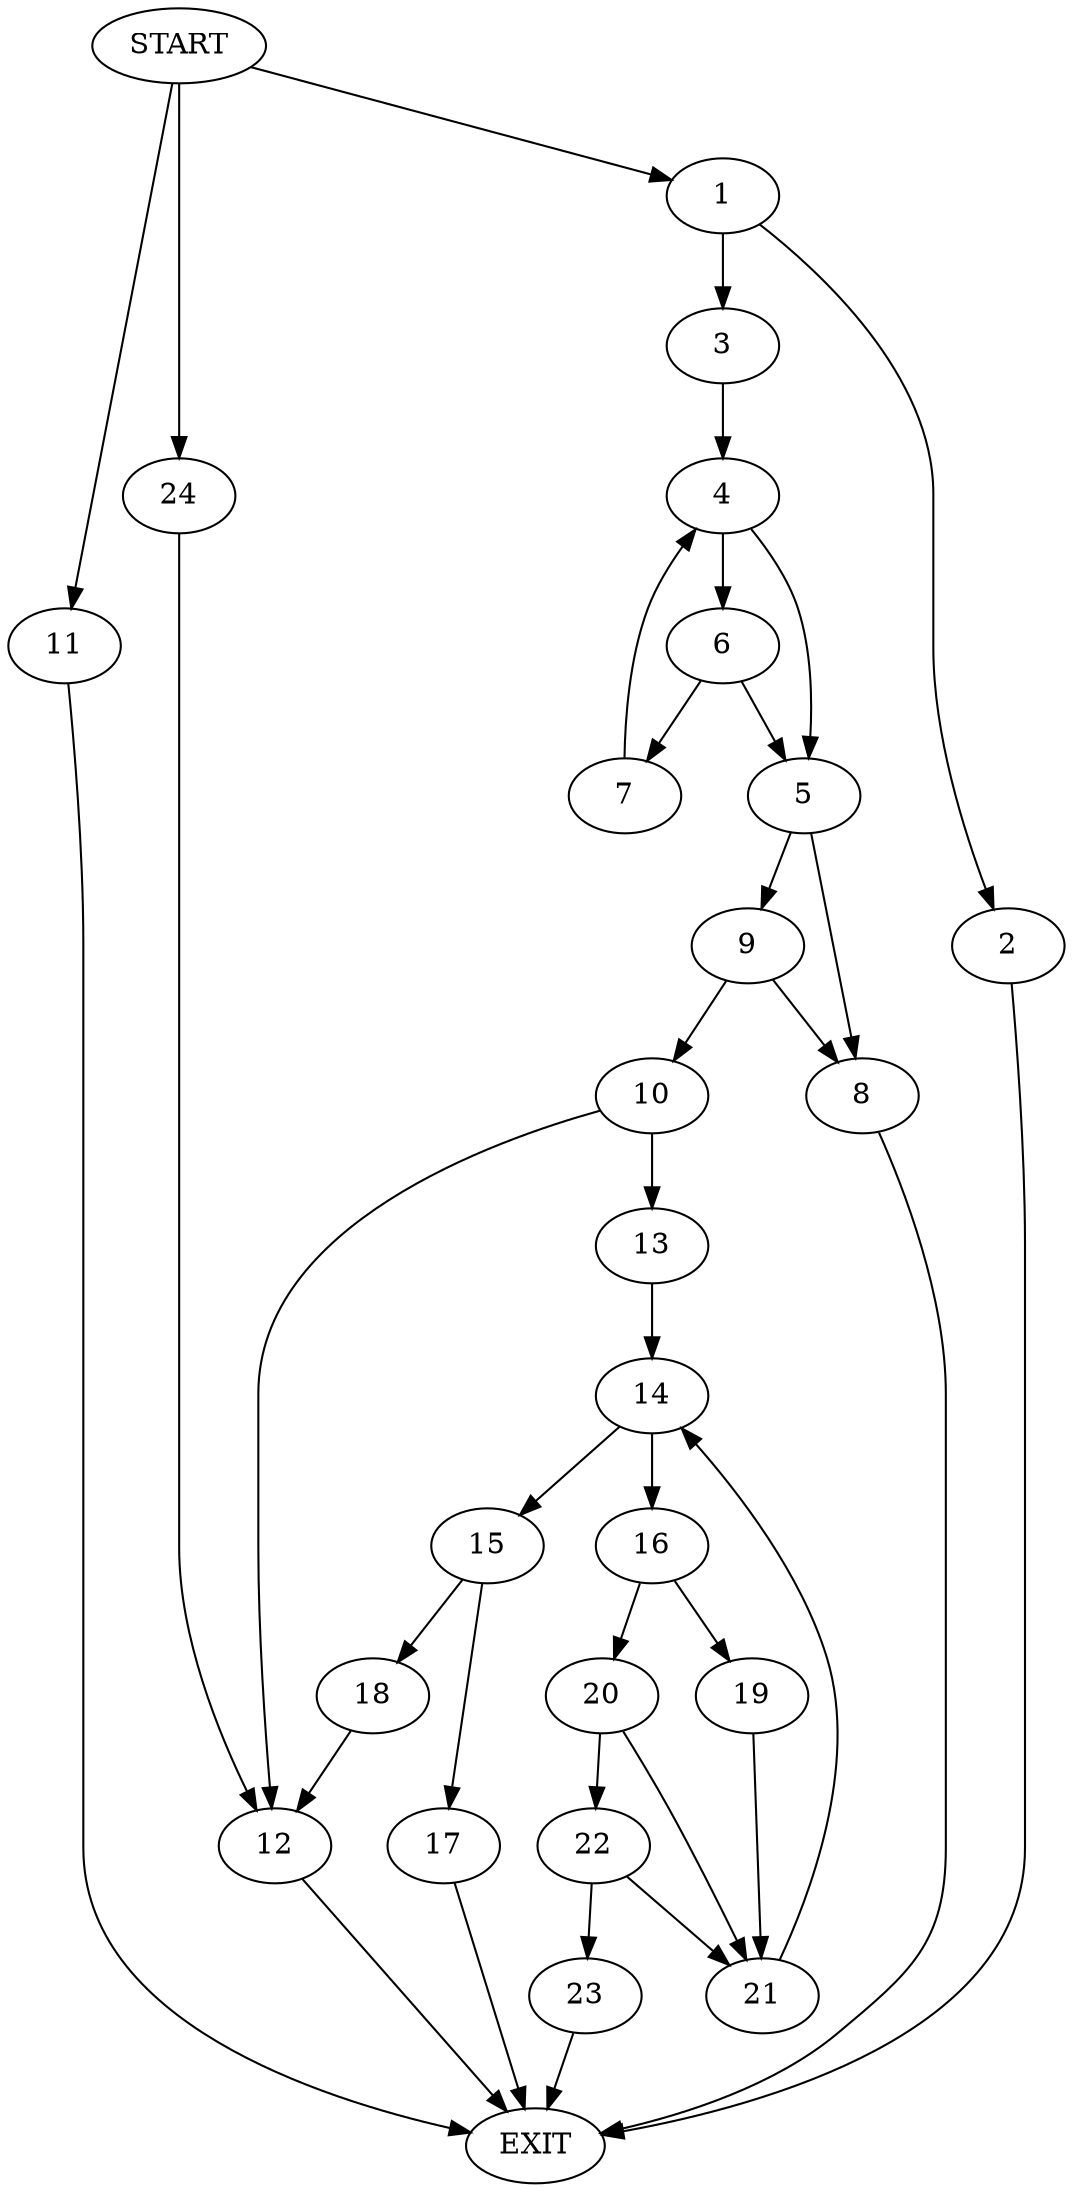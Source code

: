 digraph {
0 [label="START"]
25 [label="EXIT"]
0 -> 1
1 -> 2
1 -> 3
3 -> 4
2 -> 25
4 -> 5
4 -> 6
6 -> 5
6 -> 7
5 -> 8
5 -> 9
7 -> 4
8 -> 25
9 -> 10
9 -> 8
0 -> 11
11 -> 25
10 -> 12
10 -> 13
12 -> 25
13 -> 14
14 -> 15
14 -> 16
15 -> 17
15 -> 18
16 -> 19
16 -> 20
19 -> 21
20 -> 22
20 -> 21
21 -> 14
22 -> 23
22 -> 21
23 -> 25
17 -> 25
18 -> 12
0 -> 24
24 -> 12
}

